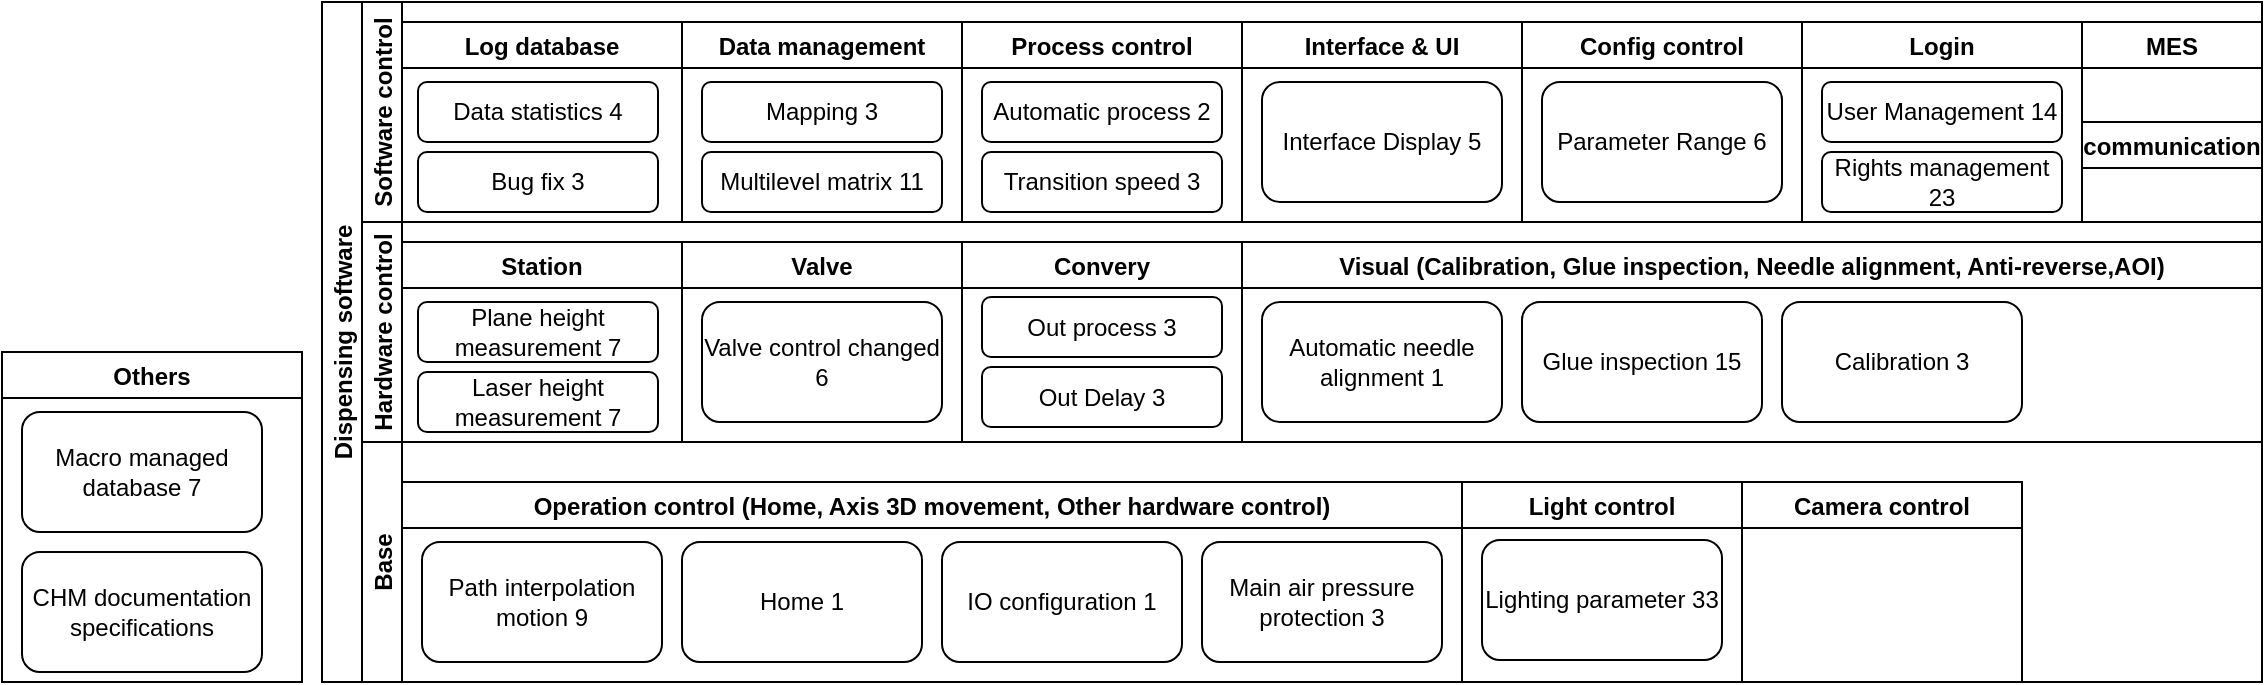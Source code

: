 <mxfile version="18.0.3" type="github">
  <diagram name="Page-1" id="12e1b939-464a-85fe-373e-61e167be1490">
    <mxGraphModel dx="861" dy="507" grid="1" gridSize="10" guides="1" tooltips="1" connect="1" arrows="1" fold="1" page="1" pageScale="1.5" pageWidth="1169" pageHeight="826" background="none" math="0" shadow="0">
      <root>
        <mxCell id="0" />
        <mxCell id="1" parent="0" />
        <mxCell id="Wz3pbXOtHqT8NCrgispx-46" value="Dispensing software" style="swimlane;childLayout=stackLayout;resizeParent=1;resizeParentMax=0;horizontal=0;startSize=20;horizontalStack=0;" vertex="1" parent="1">
          <mxGeometry x="160" width="970" height="340" as="geometry" />
        </mxCell>
        <mxCell id="Wz3pbXOtHqT8NCrgispx-47" value="Software control" style="swimlane;startSize=20;horizontal=0;" vertex="1" parent="Wz3pbXOtHqT8NCrgispx-46">
          <mxGeometry x="20" width="950" height="110" as="geometry" />
        </mxCell>
        <mxCell id="Wz3pbXOtHqT8NCrgispx-43" value="Interface &amp; UI" style="swimlane;" vertex="1" parent="Wz3pbXOtHqT8NCrgispx-47">
          <mxGeometry x="440" y="10" width="140" height="100" as="geometry" />
        </mxCell>
        <mxCell id="Wz3pbXOtHqT8NCrgispx-10" value="Interface Display 5" style="rounded=1;whiteSpace=wrap;html=1;" vertex="1" parent="Wz3pbXOtHqT8NCrgispx-43">
          <mxGeometry x="10" y="30" width="120" height="60" as="geometry" />
        </mxCell>
        <mxCell id="Wz3pbXOtHqT8NCrgispx-39" value="Config control" style="swimlane;" vertex="1" parent="Wz3pbXOtHqT8NCrgispx-47">
          <mxGeometry x="580" y="10" width="140" height="100" as="geometry" />
        </mxCell>
        <mxCell id="Wz3pbXOtHqT8NCrgispx-9" value="Parameter Range 6" style="rounded=1;whiteSpace=wrap;html=1;" vertex="1" parent="Wz3pbXOtHqT8NCrgispx-39">
          <mxGeometry x="10" y="30" width="120" height="60" as="geometry" />
        </mxCell>
        <mxCell id="Wz3pbXOtHqT8NCrgispx-41" value="Login" style="swimlane;" vertex="1" parent="Wz3pbXOtHqT8NCrgispx-47">
          <mxGeometry x="720" y="10" width="140" height="100" as="geometry" />
        </mxCell>
        <mxCell id="Wz3pbXOtHqT8NCrgispx-78" value="User Management 14" style="rounded=1;whiteSpace=wrap;html=1;" vertex="1" parent="Wz3pbXOtHqT8NCrgispx-41">
          <mxGeometry x="10" y="30" width="120" height="30" as="geometry" />
        </mxCell>
        <mxCell id="Wz3pbXOtHqT8NCrgispx-79" value="Rights management 23" style="rounded=1;whiteSpace=wrap;html=1;" vertex="1" parent="Wz3pbXOtHqT8NCrgispx-41">
          <mxGeometry x="10" y="65" width="120" height="30" as="geometry" />
        </mxCell>
        <mxCell id="Wz3pbXOtHqT8NCrgispx-26" value="Log database" style="swimlane;" vertex="1" parent="Wz3pbXOtHqT8NCrgispx-47">
          <mxGeometry x="20" y="10" width="140" height="100" as="geometry" />
        </mxCell>
        <mxCell id="Wz3pbXOtHqT8NCrgispx-13" value="Data statistics 4" style="rounded=1;whiteSpace=wrap;html=1;" vertex="1" parent="Wz3pbXOtHqT8NCrgispx-26">
          <mxGeometry x="8" y="30" width="120" height="30" as="geometry" />
        </mxCell>
        <mxCell id="Wz3pbXOtHqT8NCrgispx-68" value="Bug fix 3" style="rounded=1;whiteSpace=wrap;html=1;" vertex="1" parent="Wz3pbXOtHqT8NCrgispx-26">
          <mxGeometry x="8" y="65" width="120" height="30" as="geometry" />
        </mxCell>
        <mxCell id="Wz3pbXOtHqT8NCrgispx-36" value="Process control" style="swimlane;" vertex="1" parent="Wz3pbXOtHqT8NCrgispx-47">
          <mxGeometry x="300" y="10" width="140" height="100" as="geometry" />
        </mxCell>
        <mxCell id="Wz3pbXOtHqT8NCrgispx-72" value="Automatic process 2" style="rounded=1;whiteSpace=wrap;html=1;" vertex="1" parent="Wz3pbXOtHqT8NCrgispx-36">
          <mxGeometry x="10" y="30" width="120" height="30" as="geometry" />
        </mxCell>
        <mxCell id="Wz3pbXOtHqT8NCrgispx-73" value="Transition speed 3" style="rounded=1;whiteSpace=wrap;html=1;" vertex="1" parent="Wz3pbXOtHqT8NCrgispx-36">
          <mxGeometry x="10" y="65" width="120" height="30" as="geometry" />
        </mxCell>
        <mxCell id="Wz3pbXOtHqT8NCrgispx-62" value="Data management" style="swimlane;" vertex="1" parent="Wz3pbXOtHqT8NCrgispx-47">
          <mxGeometry x="160" y="10" width="140" height="100" as="geometry" />
        </mxCell>
        <mxCell id="Wz3pbXOtHqT8NCrgispx-70" value="Mapping 3" style="rounded=1;whiteSpace=wrap;html=1;" vertex="1" parent="Wz3pbXOtHqT8NCrgispx-62">
          <mxGeometry x="10" y="30" width="120" height="30" as="geometry" />
        </mxCell>
        <mxCell id="Wz3pbXOtHqT8NCrgispx-71" value="Multilevel matrix 11" style="rounded=1;whiteSpace=wrap;html=1;" vertex="1" parent="Wz3pbXOtHqT8NCrgispx-62">
          <mxGeometry x="10" y="65" width="120" height="30" as="geometry" />
        </mxCell>
        <mxCell id="Wz3pbXOtHqT8NCrgispx-37" value="MES" style="swimlane;" vertex="1" parent="Wz3pbXOtHqT8NCrgispx-47">
          <mxGeometry x="860" y="10" width="90" height="50" as="geometry" />
        </mxCell>
        <mxCell id="Wz3pbXOtHqT8NCrgispx-40" value="communication" style="swimlane;" vertex="1" parent="Wz3pbXOtHqT8NCrgispx-47">
          <mxGeometry x="860" y="60" width="90" height="50" as="geometry" />
        </mxCell>
        <mxCell id="Wz3pbXOtHqT8NCrgispx-48" value="Hardware control" style="swimlane;startSize=20;horizontal=0;" vertex="1" parent="Wz3pbXOtHqT8NCrgispx-46">
          <mxGeometry x="20" y="110" width="950" height="110" as="geometry" />
        </mxCell>
        <mxCell id="Wz3pbXOtHqT8NCrgispx-65" value="Station" style="swimlane;" vertex="1" parent="Wz3pbXOtHqT8NCrgispx-48">
          <mxGeometry x="20" y="10" width="140" height="100" as="geometry" />
        </mxCell>
        <mxCell id="Wz3pbXOtHqT8NCrgispx-81" value="Plane height measurement 7" style="rounded=1;whiteSpace=wrap;html=1;" vertex="1" parent="Wz3pbXOtHqT8NCrgispx-65">
          <mxGeometry x="8" y="30" width="120" height="30" as="geometry" />
        </mxCell>
        <mxCell id="Wz3pbXOtHqT8NCrgispx-82" value="Laser height measurement 7" style="rounded=1;whiteSpace=wrap;html=1;" vertex="1" parent="Wz3pbXOtHqT8NCrgispx-65">
          <mxGeometry x="8" y="65" width="120" height="30" as="geometry" />
        </mxCell>
        <mxCell id="Wz3pbXOtHqT8NCrgispx-31" value="Valve" style="swimlane;" vertex="1" parent="Wz3pbXOtHqT8NCrgispx-48">
          <mxGeometry x="160" y="10" width="140" height="100" as="geometry" />
        </mxCell>
        <mxCell id="Wz3pbXOtHqT8NCrgispx-14" value="Valve control changed 6" style="rounded=1;whiteSpace=wrap;html=1;" vertex="1" parent="Wz3pbXOtHqT8NCrgispx-31">
          <mxGeometry x="10" y="30" width="120" height="60" as="geometry" />
        </mxCell>
        <mxCell id="Wz3pbXOtHqT8NCrgispx-34" value="Convery" style="swimlane;" vertex="1" parent="Wz3pbXOtHqT8NCrgispx-48">
          <mxGeometry x="300" y="10" width="140" height="100" as="geometry" />
        </mxCell>
        <mxCell id="Wz3pbXOtHqT8NCrgispx-85" value="Out process 3" style="rounded=1;whiteSpace=wrap;html=1;" vertex="1" parent="Wz3pbXOtHqT8NCrgispx-34">
          <mxGeometry x="10" y="27.5" width="120" height="30" as="geometry" />
        </mxCell>
        <mxCell id="Wz3pbXOtHqT8NCrgispx-86" value="Out Delay 3" style="rounded=1;whiteSpace=wrap;html=1;" vertex="1" parent="Wz3pbXOtHqT8NCrgispx-34">
          <mxGeometry x="10" y="62.5" width="120" height="30" as="geometry" />
        </mxCell>
        <mxCell id="Wz3pbXOtHqT8NCrgispx-27" value="Visual (Calibration, Glue inspection, Needle alignment, Anti-reverse,AOI)" style="swimlane;" vertex="1" parent="Wz3pbXOtHqT8NCrgispx-48">
          <mxGeometry x="440" y="10" width="510" height="100" as="geometry" />
        </mxCell>
        <mxCell id="Wz3pbXOtHqT8NCrgispx-11" value="Calibration 3" style="rounded=1;whiteSpace=wrap;html=1;" vertex="1" parent="Wz3pbXOtHqT8NCrgispx-27">
          <mxGeometry x="270" y="30" width="120" height="60" as="geometry" />
        </mxCell>
        <mxCell id="Wz3pbXOtHqT8NCrgispx-2" value="Glue inspection 15" style="rounded=1;whiteSpace=wrap;html=1;" vertex="1" parent="Wz3pbXOtHqT8NCrgispx-27">
          <mxGeometry x="140" y="30" width="120" height="60" as="geometry" />
        </mxCell>
        <mxCell id="Wz3pbXOtHqT8NCrgispx-17" value="Automatic needle alignment 1" style="rounded=1;whiteSpace=wrap;html=1;" vertex="1" parent="Wz3pbXOtHqT8NCrgispx-27">
          <mxGeometry x="10" y="30" width="120" height="60" as="geometry" />
        </mxCell>
        <mxCell id="Wz3pbXOtHqT8NCrgispx-49" value="Base" style="swimlane;startSize=20;horizontal=0;" vertex="1" parent="Wz3pbXOtHqT8NCrgispx-46">
          <mxGeometry x="20" y="220" width="950" height="120" as="geometry" />
        </mxCell>
        <mxCell id="Wz3pbXOtHqT8NCrgispx-29" value="Light control" style="swimlane;" vertex="1" parent="Wz3pbXOtHqT8NCrgispx-49">
          <mxGeometry x="550" y="20" width="140" height="100" as="geometry" />
        </mxCell>
        <mxCell id="Wz3pbXOtHqT8NCrgispx-30" value="Lighting parameter 33" style="rounded=1;whiteSpace=wrap;html=1;" vertex="1" parent="Wz3pbXOtHqT8NCrgispx-29">
          <mxGeometry x="10" y="29" width="120" height="60" as="geometry" />
        </mxCell>
        <mxCell id="Wz3pbXOtHqT8NCrgispx-53" value="Camera control" style="swimlane;" vertex="1" parent="Wz3pbXOtHqT8NCrgispx-49">
          <mxGeometry x="690" y="20" width="140" height="100" as="geometry" />
        </mxCell>
        <mxCell id="Wz3pbXOtHqT8NCrgispx-24" value="Operation control (Home, Axis 3D movement, Other hardware control)" style="swimlane;startSize=23;" vertex="1" parent="Wz3pbXOtHqT8NCrgispx-49">
          <mxGeometry x="20" y="20" width="530" height="100" as="geometry" />
        </mxCell>
        <mxCell id="Wz3pbXOtHqT8NCrgispx-22" value="Path interpolation motion 9" style="rounded=1;whiteSpace=wrap;html=1;" vertex="1" parent="Wz3pbXOtHqT8NCrgispx-24">
          <mxGeometry x="10" y="30" width="120" height="60" as="geometry" />
        </mxCell>
        <mxCell id="Wz3pbXOtHqT8NCrgispx-4" value="Home 1" style="rounded=1;whiteSpace=wrap;html=1;" vertex="1" parent="Wz3pbXOtHqT8NCrgispx-24">
          <mxGeometry x="140" y="30" width="120" height="60" as="geometry" />
        </mxCell>
        <mxCell id="Wz3pbXOtHqT8NCrgispx-6" value="IO configuration 1" style="rounded=1;whiteSpace=wrap;html=1;" vertex="1" parent="Wz3pbXOtHqT8NCrgispx-24">
          <mxGeometry x="270" y="30" width="120" height="60" as="geometry" />
        </mxCell>
        <mxCell id="Wz3pbXOtHqT8NCrgispx-21" value="Main air pressure protection 3" style="rounded=1;whiteSpace=wrap;html=1;" vertex="1" parent="Wz3pbXOtHqT8NCrgispx-24">
          <mxGeometry x="400" y="30" width="120" height="60" as="geometry" />
        </mxCell>
        <mxCell id="Wz3pbXOtHqT8NCrgispx-59" value="Others" style="swimlane;" vertex="1" parent="1">
          <mxGeometry y="175" width="150" height="165" as="geometry" />
        </mxCell>
        <mxCell id="Wz3pbXOtHqT8NCrgispx-15" value="Macro managed database 7" style="rounded=1;whiteSpace=wrap;html=1;" vertex="1" parent="Wz3pbXOtHqT8NCrgispx-59">
          <mxGeometry x="10" y="30" width="120" height="60" as="geometry" />
        </mxCell>
        <mxCell id="Wz3pbXOtHqT8NCrgispx-16" value="CHM documentation specifications" style="rounded=1;whiteSpace=wrap;html=1;" vertex="1" parent="Wz3pbXOtHqT8NCrgispx-59">
          <mxGeometry x="10" y="100" width="120" height="60" as="geometry" />
        </mxCell>
      </root>
    </mxGraphModel>
  </diagram>
</mxfile>
